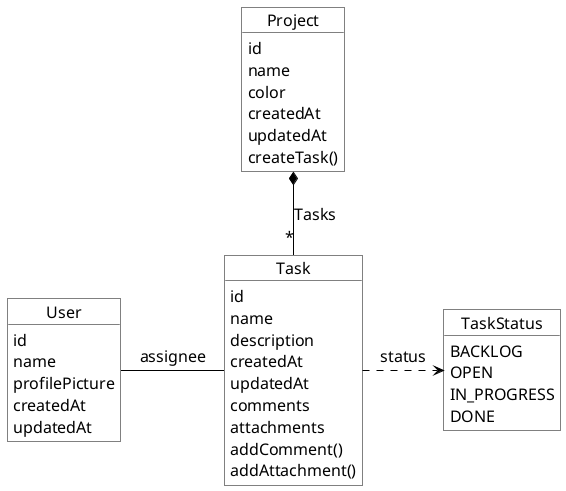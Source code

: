 @startuml Analysis_Object_Model

skinparam ArrowFontSize 16
skinparam shadowing false
skinparam classAttributeIconSize 0
skinparam object {
    FontSize 20
    BackgroundColor white
    AttributeFontSize 16
    BorderColor black
    ArrowColor black
}

object Project {
    id
    name
    color
    createdAt
    updatedAt
    createTask()
}

object Task {
    id
    name
    description
    createdAt
    updatedAt
    comments
    attachments
    addComment()
    addAttachment()
}

object User {
    id
    name
    profilePicture
    createdAt
    updatedAt
}

object TaskStatus {
    BACKLOG
    OPEN
    IN_PROGRESS
    DONE
}

Project *-down- "*" Task : Tasks
Task -left- User : assignee
Task .right.> TaskStatus : status

@enduml

